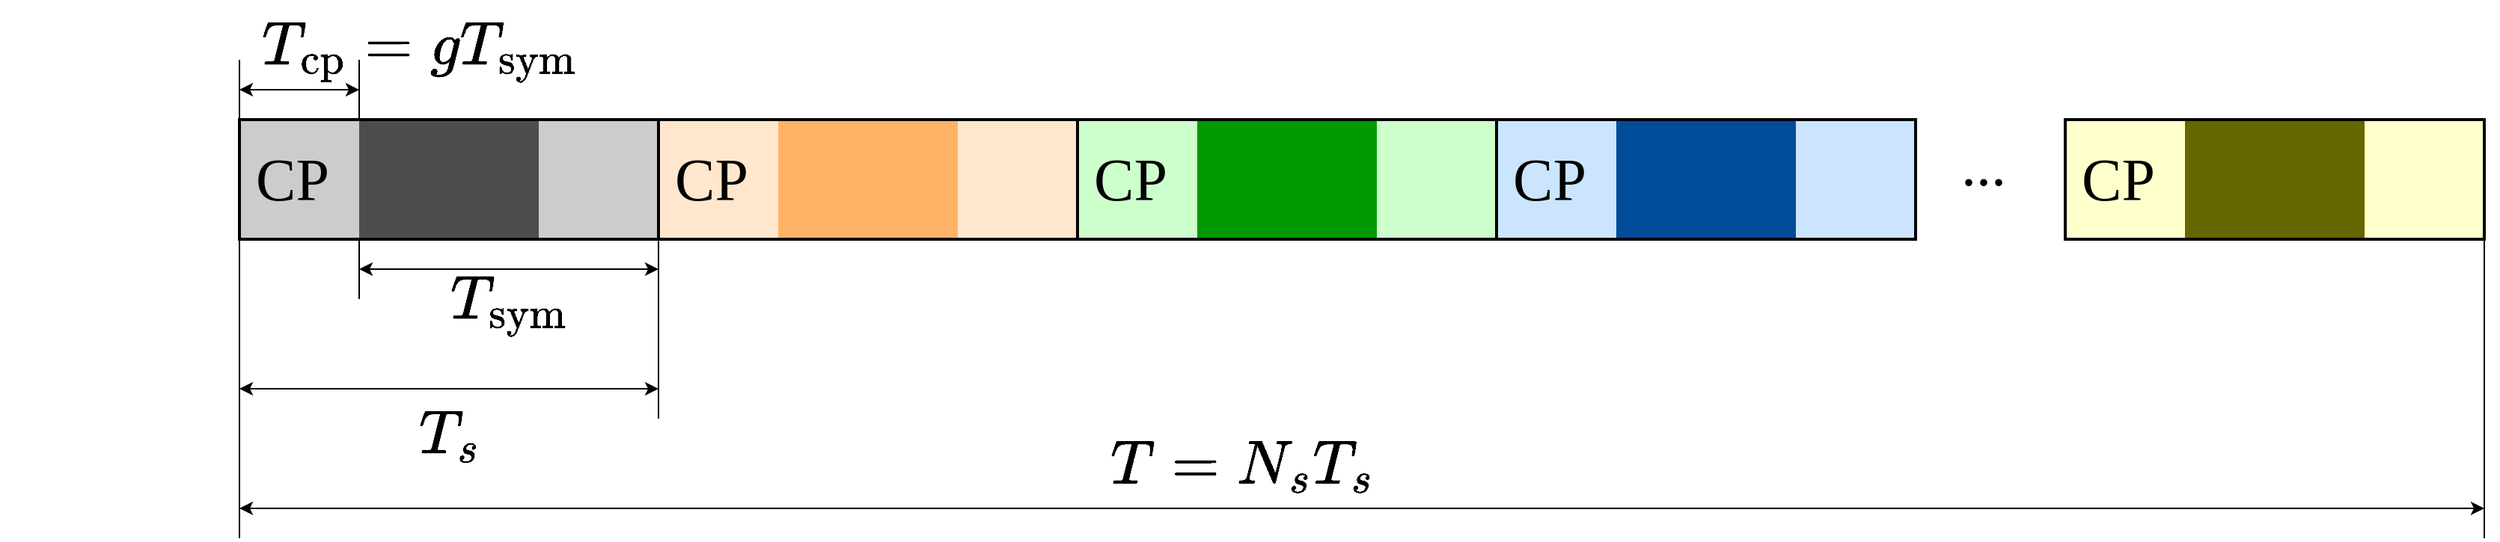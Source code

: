 <mxfile version="20.8.21" type="github"><diagram id="ADPTiK9DEXp0EauESeuz" name="第 1 页"><mxGraphModel dx="954" dy="576" grid="1" gridSize="10" guides="1" tooltips="1" connect="1" arrows="1" fold="1" page="1" pageScale="1" pageWidth="827" pageHeight="1169" math="1" shadow="0"><root><mxCell id="0"/><mxCell id="1" parent="0"/><mxCell id="_GoJkJV7PqPPJ-_aWAn1-5" value="" style="rounded=0;whiteSpace=wrap;html=1;strokeColor=none;fillColor=#CCCCCC;gradientColor=none;container=0;" parent="1" vertex="1"><mxGeometry x="280" y="240" width="280" height="80" as="geometry"/></mxCell><mxCell id="_GoJkJV7PqPPJ-_aWAn1-2" value="" style="rounded=0;whiteSpace=wrap;html=1;strokeColor=none;fillColor=#4D4D4D;container=0;" parent="1" vertex="1"><mxGeometry x="360" y="240" width="120" height="80" as="geometry"/></mxCell><mxCell id="_GoJkJV7PqPPJ-_aWAn1-6" value="&lt;font style=&quot;font-size: 40px;&quot; face=&quot;Times New Roman&quot;&gt;CP&lt;/font&gt;" style="text;html=1;align=center;verticalAlign=middle;resizable=0;points=[];autosize=1;strokeColor=none;fillColor=none;container=0;" parent="1" vertex="1"><mxGeometry x="280" y="250" width="70" height="60" as="geometry"/></mxCell><mxCell id="_GoJkJV7PqPPJ-_aWAn1-8" value="" style="rounded=0;whiteSpace=wrap;html=1;strokeColor=default;fontFamily=Times New Roman;fontSize=24;fillColor=none;gradientColor=none;strokeWidth=2;" parent="1" vertex="1"><mxGeometry x="280" y="240" width="280" height="80" as="geometry"/></mxCell><mxCell id="_GoJkJV7PqPPJ-_aWAn1-28" value="" style="endArrow=none;html=1;rounded=0;fontFamily=Times New Roman;fontSize=40;exitX=0;exitY=0;exitDx=0;exitDy=0;" parent="1" source="_GoJkJV7PqPPJ-_aWAn1-2" edge="1"><mxGeometry width="50" height="50" relative="1" as="geometry"><mxPoint x="640" y="340" as="sourcePoint"/><mxPoint x="360" y="200" as="targetPoint"/><Array as="points"><mxPoint x="360" y="220"/></Array></mxGeometry></mxCell><mxCell id="_GoJkJV7PqPPJ-_aWAn1-30" value="$$T_\text{cp}=gT_\text{sym}$$" style="text;html=1;align=center;verticalAlign=middle;resizable=0;points=[];autosize=1;strokeColor=none;fillColor=none;fontSize=40;fontFamily=Times New Roman;" parent="1" vertex="1"><mxGeometry x="120" y="160" width="560" height="60" as="geometry"/></mxCell><mxCell id="_GoJkJV7PqPPJ-_aWAn1-31" value="" style="endArrow=classic;startArrow=classic;html=1;rounded=0;fontFamily=Times New Roman;fontSize=40;" parent="1" edge="1"><mxGeometry width="50" height="50" relative="1" as="geometry"><mxPoint x="360" y="220" as="sourcePoint"/><mxPoint x="280" y="220" as="targetPoint"/></mxGeometry></mxCell><mxCell id="_GoJkJV7PqPPJ-_aWAn1-32" value="" style="endArrow=none;html=1;rounded=0;fontFamily=Times New Roman;fontSize=40;exitX=0;exitY=1;exitDx=0;exitDy=0;" parent="1" source="_GoJkJV7PqPPJ-_aWAn1-2" edge="1"><mxGeometry width="50" height="50" relative="1" as="geometry"><mxPoint x="450" y="350" as="sourcePoint"/><mxPoint x="360" y="360" as="targetPoint"/></mxGeometry></mxCell><mxCell id="_GoJkJV7PqPPJ-_aWAn1-34" value="" style="endArrow=none;html=1;rounded=0;fontFamily=Times New Roman;fontSize=40;entryX=0;entryY=0;entryDx=0;entryDy=0;" parent="1" target="_GoJkJV7PqPPJ-_aWAn1-5" edge="1"><mxGeometry width="50" height="50" relative="1" as="geometry"><mxPoint x="280" y="200" as="sourcePoint"/><mxPoint x="450" y="270" as="targetPoint"/></mxGeometry></mxCell><mxCell id="_GoJkJV7PqPPJ-_aWAn1-35" value="" style="endArrow=none;html=1;rounded=0;fontFamily=Times New Roman;fontSize=40;exitX=1;exitY=1;exitDx=0;exitDy=0;" parent="1" source="_GoJkJV7PqPPJ-_aWAn1-8" edge="1"><mxGeometry width="50" height="50" relative="1" as="geometry"><mxPoint x="370" y="330" as="sourcePoint"/><mxPoint x="560" y="440" as="targetPoint"/></mxGeometry></mxCell><mxCell id="_GoJkJV7PqPPJ-_aWAn1-36" value="" style="endArrow=classic;startArrow=classic;html=1;rounded=0;fontFamily=Times New Roman;fontSize=40;" parent="1" edge="1"><mxGeometry width="50" height="50" relative="1" as="geometry"><mxPoint x="560" y="340" as="sourcePoint"/><mxPoint x="360" y="340" as="targetPoint"/></mxGeometry></mxCell><mxCell id="_GoJkJV7PqPPJ-_aWAn1-37" value="$$T_\text{sym}$$" style="text;html=1;align=center;verticalAlign=middle;resizable=0;points=[];autosize=1;strokeColor=none;fillColor=none;fontSize=40;fontFamily=Times New Roman;" parent="1" vertex="1"><mxGeometry x="300" y="330" width="320" height="60" as="geometry"/></mxCell><mxCell id="_GoJkJV7PqPPJ-_aWAn1-38" value="" style="endArrow=none;html=1;rounded=0;fontFamily=Times New Roman;fontSize=40;exitX=0;exitY=1;exitDx=0;exitDy=0;" parent="1" source="_GoJkJV7PqPPJ-_aWAn1-8" edge="1"><mxGeometry width="50" height="50" relative="1" as="geometry"><mxPoint x="570.0" y="330" as="sourcePoint"/><mxPoint x="280" y="520" as="targetPoint"/></mxGeometry></mxCell><mxCell id="_GoJkJV7PqPPJ-_aWAn1-39" value="" style="endArrow=classic;startArrow=classic;html=1;rounded=0;fontFamily=Times New Roman;fontSize=40;" parent="1" edge="1"><mxGeometry width="50" height="50" relative="1" as="geometry"><mxPoint x="560" y="420" as="sourcePoint"/><mxPoint x="280" y="420" as="targetPoint"/></mxGeometry></mxCell><mxCell id="_GoJkJV7PqPPJ-_aWAn1-40" value="$$T_s$$" style="text;html=1;align=center;verticalAlign=middle;resizable=0;points=[];autosize=1;strokeColor=none;fillColor=none;fontSize=40;fontFamily=Times New Roman;" parent="1" vertex="1"><mxGeometry x="340" y="420" width="160" height="60" as="geometry"/></mxCell><mxCell id="_GoJkJV7PqPPJ-_aWAn1-41" value="" style="rounded=0;whiteSpace=wrap;html=1;strokeColor=none;fillColor=#FFE6CC;gradientColor=none;container=0;" parent="1" vertex="1"><mxGeometry x="560" y="240" width="280" height="80" as="geometry"/></mxCell><mxCell id="_GoJkJV7PqPPJ-_aWAn1-42" value="" style="rounded=0;whiteSpace=wrap;html=1;strokeColor=none;fillColor=#FFB366;container=0;" parent="1" vertex="1"><mxGeometry x="640" y="240" width="120" height="80" as="geometry"/></mxCell><mxCell id="_GoJkJV7PqPPJ-_aWAn1-43" value="&lt;font style=&quot;font-size: 40px;&quot; face=&quot;Times New Roman&quot;&gt;CP&lt;/font&gt;" style="text;html=1;align=center;verticalAlign=middle;resizable=0;points=[];autosize=1;strokeColor=none;fillColor=none;container=0;" parent="1" vertex="1"><mxGeometry x="560" y="250" width="70" height="60" as="geometry"/></mxCell><mxCell id="_GoJkJV7PqPPJ-_aWAn1-44" value="" style="rounded=0;whiteSpace=wrap;html=1;strokeColor=default;fontFamily=Times New Roman;fontSize=24;fillColor=none;gradientColor=none;strokeWidth=2;" parent="1" vertex="1"><mxGeometry x="560" y="240" width="280" height="80" as="geometry"/></mxCell><mxCell id="_GoJkJV7PqPPJ-_aWAn1-45" value="" style="rounded=0;whiteSpace=wrap;html=1;strokeColor=none;fillColor=#CCFFCC;gradientColor=none;container=0;" parent="1" vertex="1"><mxGeometry x="840" y="240" width="280" height="80" as="geometry"/></mxCell><mxCell id="_GoJkJV7PqPPJ-_aWAn1-46" value="" style="rounded=0;whiteSpace=wrap;html=1;strokeColor=none;fillColor=#009900;container=0;" parent="1" vertex="1"><mxGeometry x="920" y="240" width="120" height="80" as="geometry"/></mxCell><mxCell id="_GoJkJV7PqPPJ-_aWAn1-47" value="&lt;font style=&quot;font-size: 40px;&quot; face=&quot;Times New Roman&quot;&gt;CP&lt;/font&gt;" style="text;html=1;align=center;verticalAlign=middle;resizable=0;points=[];autosize=1;strokeColor=none;fillColor=none;container=0;" parent="1" vertex="1"><mxGeometry x="840" y="250" width="70" height="60" as="geometry"/></mxCell><mxCell id="_GoJkJV7PqPPJ-_aWAn1-48" value="" style="rounded=0;whiteSpace=wrap;html=1;strokeColor=default;fontFamily=Times New Roman;fontSize=24;fillColor=none;gradientColor=none;strokeWidth=2;" parent="1" vertex="1"><mxGeometry x="840" y="240" width="280" height="80" as="geometry"/></mxCell><mxCell id="_GoJkJV7PqPPJ-_aWAn1-49" value="" style="rounded=0;whiteSpace=wrap;html=1;strokeColor=none;fillColor=#CCE5FF;gradientColor=none;container=0;" parent="1" vertex="1"><mxGeometry x="1120" y="240" width="280" height="80" as="geometry"/></mxCell><mxCell id="_GoJkJV7PqPPJ-_aWAn1-50" value="" style="rounded=0;whiteSpace=wrap;html=1;strokeColor=none;fillColor=#004C99;container=0;" parent="1" vertex="1"><mxGeometry x="1200" y="240" width="120" height="80" as="geometry"/></mxCell><mxCell id="_GoJkJV7PqPPJ-_aWAn1-51" value="&lt;font style=&quot;font-size: 40px;&quot; face=&quot;Times New Roman&quot;&gt;CP&lt;/font&gt;" style="text;html=1;align=center;verticalAlign=middle;resizable=0;points=[];autosize=1;strokeColor=none;fillColor=none;container=0;" parent="1" vertex="1"><mxGeometry x="1120" y="250" width="70" height="60" as="geometry"/></mxCell><mxCell id="_GoJkJV7PqPPJ-_aWAn1-52" value="" style="rounded=0;whiteSpace=wrap;html=1;strokeColor=default;fontFamily=Times New Roman;fontSize=24;fillColor=none;gradientColor=none;strokeWidth=2;" parent="1" vertex="1"><mxGeometry x="1120" y="240" width="280" height="80" as="geometry"/></mxCell><mxCell id="_GoJkJV7PqPPJ-_aWAn1-55" value="" style="rounded=0;whiteSpace=wrap;html=1;strokeColor=none;fillColor=#FFFFCC;gradientColor=none;container=0;" parent="1" vertex="1"><mxGeometry x="1500" y="240" width="280" height="80" as="geometry"/></mxCell><mxCell id="_GoJkJV7PqPPJ-_aWAn1-56" value="" style="rounded=0;whiteSpace=wrap;html=1;strokeColor=none;fillColor=#666600;container=0;" parent="1" vertex="1"><mxGeometry x="1580" y="240" width="120" height="80" as="geometry"/></mxCell><mxCell id="_GoJkJV7PqPPJ-_aWAn1-57" value="&lt;font style=&quot;font-size: 40px;&quot; face=&quot;Times New Roman&quot;&gt;CP&lt;/font&gt;" style="text;html=1;align=center;verticalAlign=middle;resizable=0;points=[];autosize=1;strokeColor=none;fillColor=none;container=0;" parent="1" vertex="1"><mxGeometry x="1500" y="250" width="70" height="60" as="geometry"/></mxCell><mxCell id="_GoJkJV7PqPPJ-_aWAn1-58" value="" style="rounded=0;whiteSpace=wrap;html=1;strokeColor=default;fontFamily=Times New Roman;fontSize=24;fillColor=none;gradientColor=none;strokeWidth=2;" parent="1" vertex="1"><mxGeometry x="1500" y="240" width="280" height="80" as="geometry"/></mxCell><mxCell id="_GoJkJV7PqPPJ-_aWAn1-59" value="..." style="text;html=1;align=center;verticalAlign=middle;resizable=0;points=[];autosize=1;strokeColor=none;fillColor=none;fontSize=40;fontFamily=Times New Roman;" parent="1" vertex="1"><mxGeometry x="1420" y="240" width="50" height="60" as="geometry"/></mxCell><mxCell id="_GoJkJV7PqPPJ-_aWAn1-60" value="" style="endArrow=none;html=1;rounded=0;fontFamily=Times New Roman;fontSize=40;exitX=1;exitY=1;exitDx=0;exitDy=0;" parent="1" source="_GoJkJV7PqPPJ-_aWAn1-58" edge="1"><mxGeometry width="50" height="50" relative="1" as="geometry"><mxPoint x="290" y="330" as="sourcePoint"/><mxPoint x="1780" y="520" as="targetPoint"/></mxGeometry></mxCell><mxCell id="_GoJkJV7PqPPJ-_aWAn1-61" value="" style="endArrow=classic;startArrow=classic;html=1;rounded=0;fontFamily=Times New Roman;fontSize=40;" parent="1" edge="1"><mxGeometry width="50" height="50" relative="1" as="geometry"><mxPoint x="1780" y="500" as="sourcePoint"/><mxPoint x="280" y="500" as="targetPoint"/></mxGeometry></mxCell><mxCell id="_GoJkJV7PqPPJ-_aWAn1-62" value="$$T=N_sT_s$$" style="text;html=1;align=center;verticalAlign=middle;resizable=0;points=[];autosize=1;strokeColor=none;fillColor=none;fontSize=40;fontFamily=Times New Roman;" parent="1" vertex="1"><mxGeometry x="815" y="440" width="270" height="60" as="geometry"/></mxCell></root></mxGraphModel></diagram></mxfile>